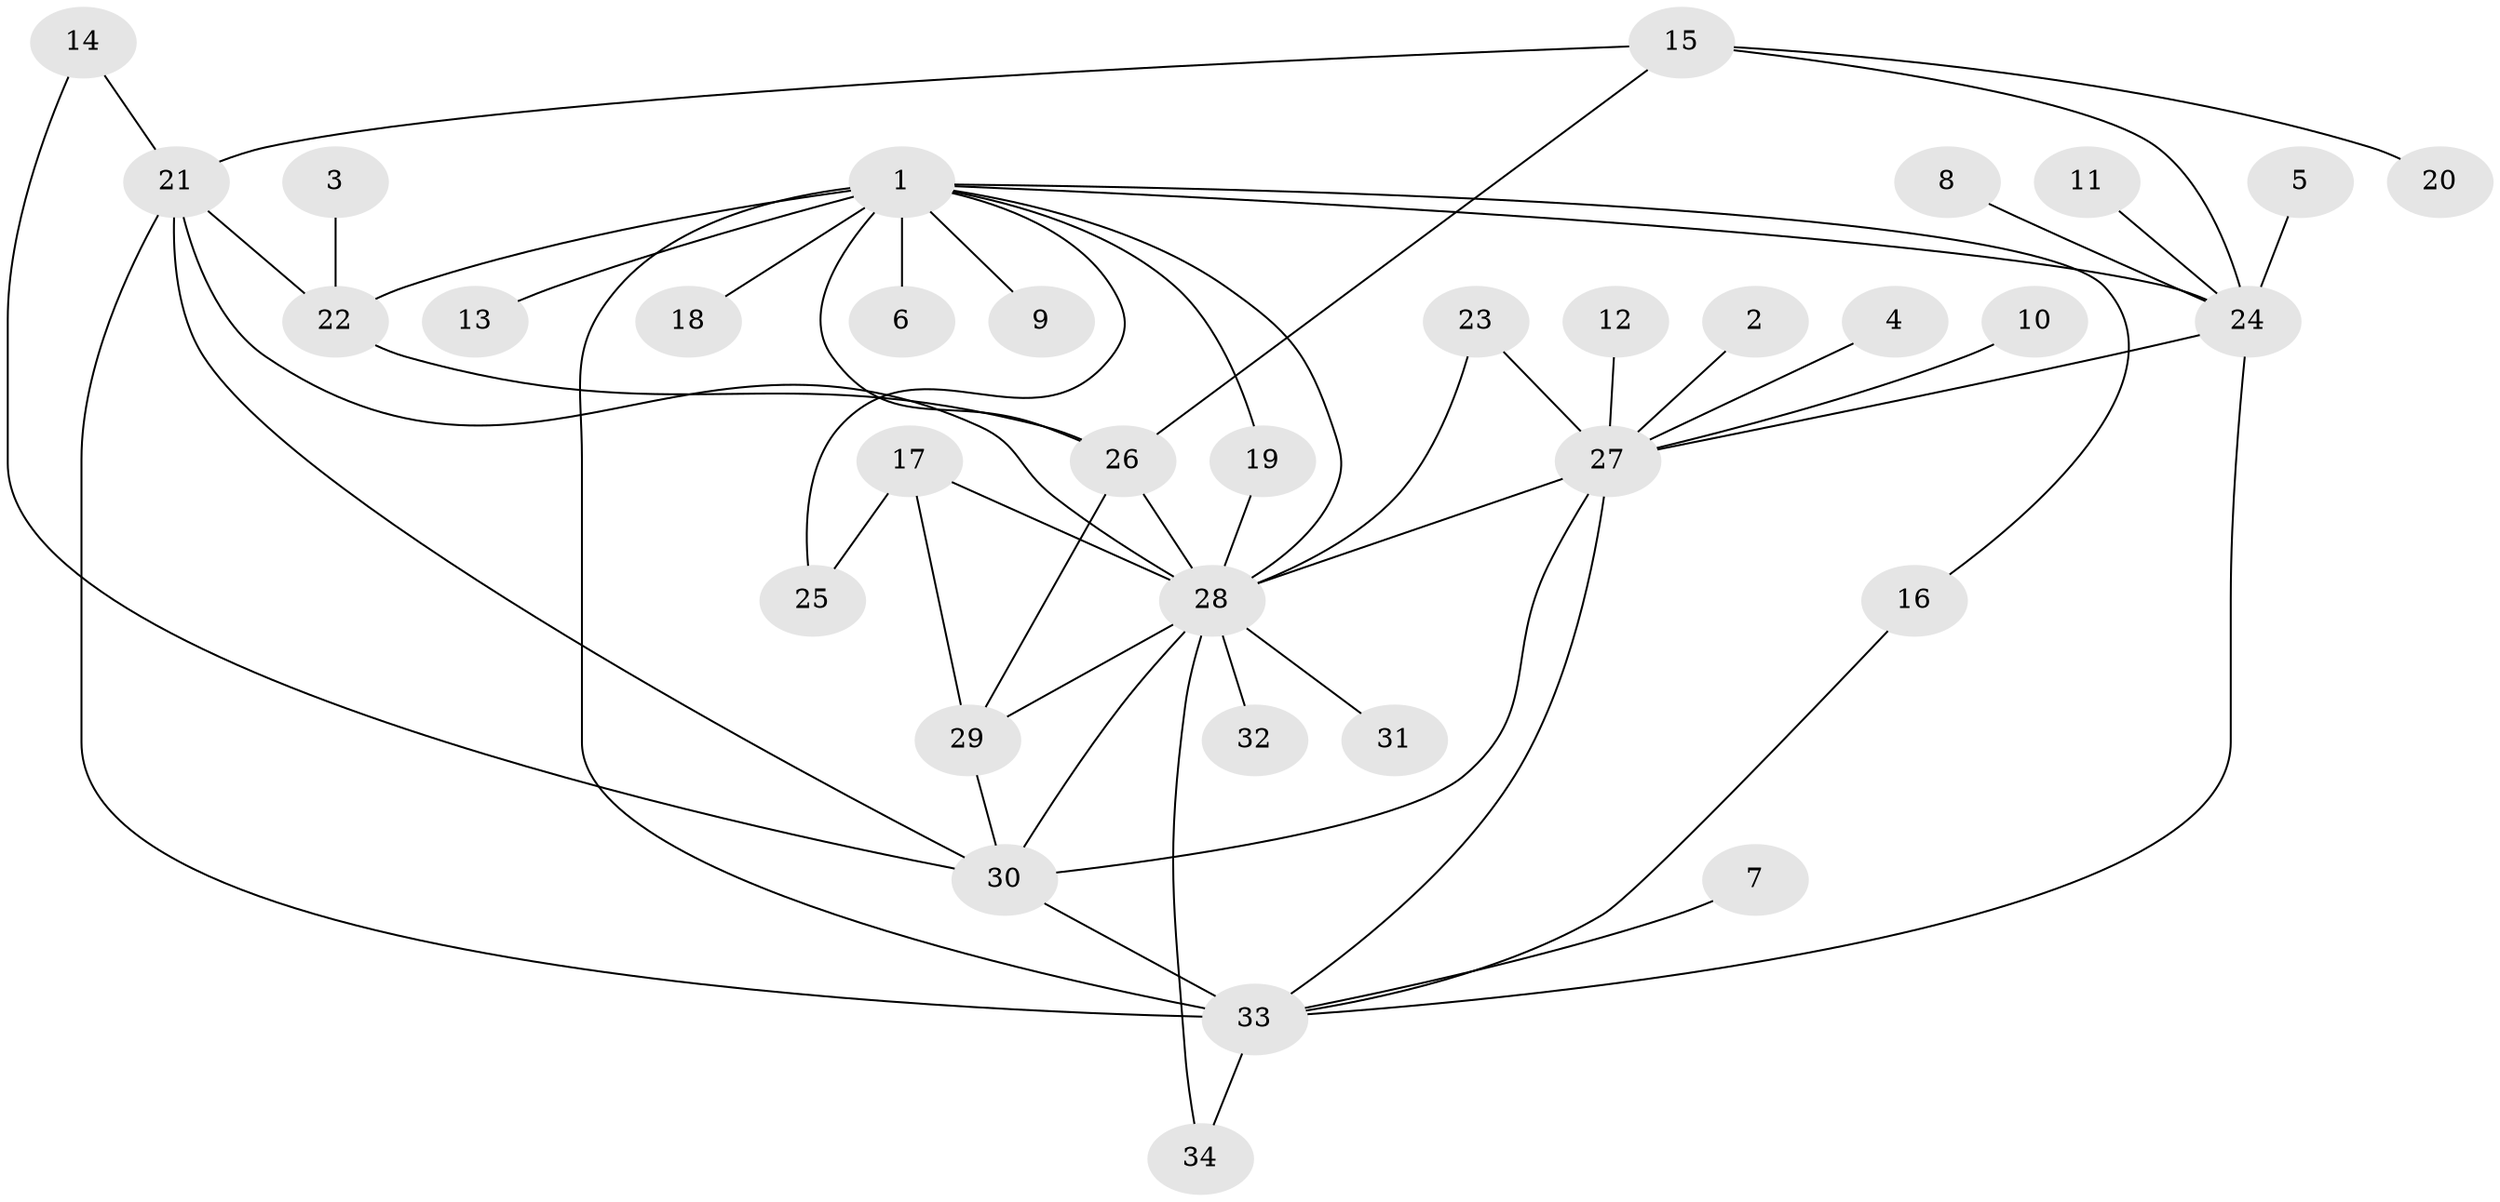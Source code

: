 // original degree distribution, {5: 0.04411764705882353, 11: 0.029411764705882353, 8: 0.058823529411764705, 1: 0.45588235294117646, 4: 0.08823529411764706, 6: 0.029411764705882353, 2: 0.17647058823529413, 3: 0.11764705882352941}
// Generated by graph-tools (version 1.1) at 2025/26/03/09/25 03:26:07]
// undirected, 34 vertices, 54 edges
graph export_dot {
graph [start="1"]
  node [color=gray90,style=filled];
  1;
  2;
  3;
  4;
  5;
  6;
  7;
  8;
  9;
  10;
  11;
  12;
  13;
  14;
  15;
  16;
  17;
  18;
  19;
  20;
  21;
  22;
  23;
  24;
  25;
  26;
  27;
  28;
  29;
  30;
  31;
  32;
  33;
  34;
  1 -- 6 [weight=1.0];
  1 -- 9 [weight=1.0];
  1 -- 13 [weight=1.0];
  1 -- 16 [weight=1.0];
  1 -- 18 [weight=1.0];
  1 -- 19 [weight=1.0];
  1 -- 22 [weight=1.0];
  1 -- 24 [weight=1.0];
  1 -- 25 [weight=1.0];
  1 -- 26 [weight=1.0];
  1 -- 28 [weight=1.0];
  1 -- 33 [weight=2.0];
  2 -- 27 [weight=1.0];
  3 -- 22 [weight=1.0];
  4 -- 27 [weight=1.0];
  5 -- 24 [weight=1.0];
  7 -- 33 [weight=1.0];
  8 -- 24 [weight=1.0];
  10 -- 27 [weight=1.0];
  11 -- 24 [weight=1.0];
  12 -- 27 [weight=1.0];
  14 -- 21 [weight=1.0];
  14 -- 30 [weight=1.0];
  15 -- 20 [weight=1.0];
  15 -- 21 [weight=1.0];
  15 -- 24 [weight=1.0];
  15 -- 26 [weight=1.0];
  16 -- 33 [weight=1.0];
  17 -- 25 [weight=1.0];
  17 -- 28 [weight=1.0];
  17 -- 29 [weight=1.0];
  19 -- 28 [weight=1.0];
  21 -- 22 [weight=1.0];
  21 -- 28 [weight=1.0];
  21 -- 30 [weight=1.0];
  21 -- 33 [weight=1.0];
  22 -- 26 [weight=1.0];
  23 -- 27 [weight=1.0];
  23 -- 28 [weight=1.0];
  24 -- 27 [weight=1.0];
  24 -- 33 [weight=1.0];
  26 -- 28 [weight=2.0];
  26 -- 29 [weight=1.0];
  27 -- 28 [weight=2.0];
  27 -- 30 [weight=1.0];
  27 -- 33 [weight=1.0];
  28 -- 29 [weight=1.0];
  28 -- 30 [weight=1.0];
  28 -- 31 [weight=1.0];
  28 -- 32 [weight=1.0];
  28 -- 34 [weight=1.0];
  29 -- 30 [weight=1.0];
  30 -- 33 [weight=1.0];
  33 -- 34 [weight=1.0];
}
